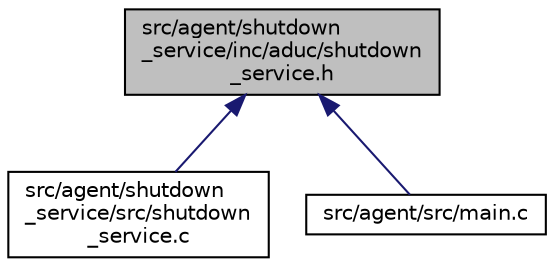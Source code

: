digraph "src/agent/shutdown_service/inc/aduc/shutdown_service.h"
{
 // LATEX_PDF_SIZE
  edge [fontname="Helvetica",fontsize="10",labelfontname="Helvetica",labelfontsize="10"];
  node [fontname="Helvetica",fontsize="10",shape=record];
  Node1 [label="src/agent/shutdown\l_service/inc/aduc/shutdown\l_service.h",height=0.2,width=0.4,color="black", fillcolor="grey75", style="filled", fontcolor="black",tooltip="Header for agent shutdown services."];
  Node1 -> Node2 [dir="back",color="midnightblue",fontsize="10",style="solid",fontname="Helvetica"];
  Node2 [label="src/agent/shutdown\l_service/src/shutdown\l_service.c",height=0.2,width=0.4,color="black", fillcolor="white", style="filled",URL="$shutdown__service_8c.html",tooltip="Implementation for agent shutdown services."];
  Node1 -> Node3 [dir="back",color="midnightblue",fontsize="10",style="solid",fontname="Helvetica"];
  Node3 [label="src/agent/src/main.c",height=0.2,width=0.4,color="black", fillcolor="white", style="filled",URL="$main_8c.html",tooltip="Implements the main code for the Device Update Agent."];
}
